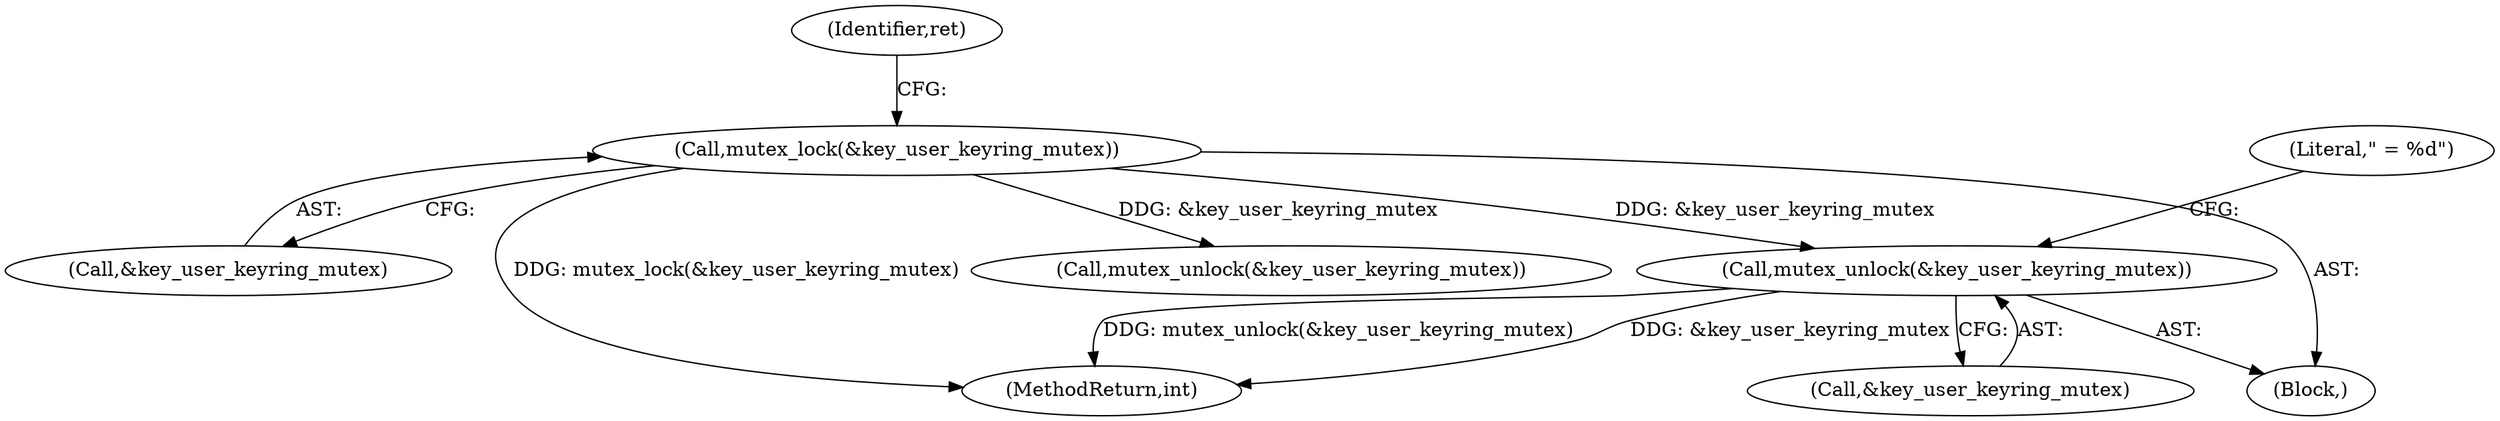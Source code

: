 digraph "0_linux_0da9dfdd2cd9889201bc6f6f43580c99165cd087@API" {
"1000270" [label="(Call,mutex_unlock(&key_user_keyring_mutex))"];
"1000156" [label="(Call,mutex_lock(&key_user_keyring_mutex))"];
"1000270" [label="(Call,mutex_unlock(&key_user_keyring_mutex))"];
"1000157" [label="(Call,&key_user_keyring_mutex)"];
"1000271" [label="(Call,&key_user_keyring_mutex)"];
"1000160" [label="(Identifier,ret)"];
"1000156" [label="(Call,mutex_lock(&key_user_keyring_mutex))"];
"1000274" [label="(Literal,\" = %d\")"];
"1000256" [label="(Call,mutex_unlock(&key_user_keyring_mutex))"];
"1000106" [label="(Block,)"];
"1000278" [label="(MethodReturn,int)"];
"1000270" -> "1000106"  [label="AST: "];
"1000270" -> "1000271"  [label="CFG: "];
"1000271" -> "1000270"  [label="AST: "];
"1000274" -> "1000270"  [label="CFG: "];
"1000270" -> "1000278"  [label="DDG: mutex_unlock(&key_user_keyring_mutex)"];
"1000270" -> "1000278"  [label="DDG: &key_user_keyring_mutex"];
"1000156" -> "1000270"  [label="DDG: &key_user_keyring_mutex"];
"1000156" -> "1000106"  [label="AST: "];
"1000156" -> "1000157"  [label="CFG: "];
"1000157" -> "1000156"  [label="AST: "];
"1000160" -> "1000156"  [label="CFG: "];
"1000156" -> "1000278"  [label="DDG: mutex_lock(&key_user_keyring_mutex)"];
"1000156" -> "1000256"  [label="DDG: &key_user_keyring_mutex"];
}
